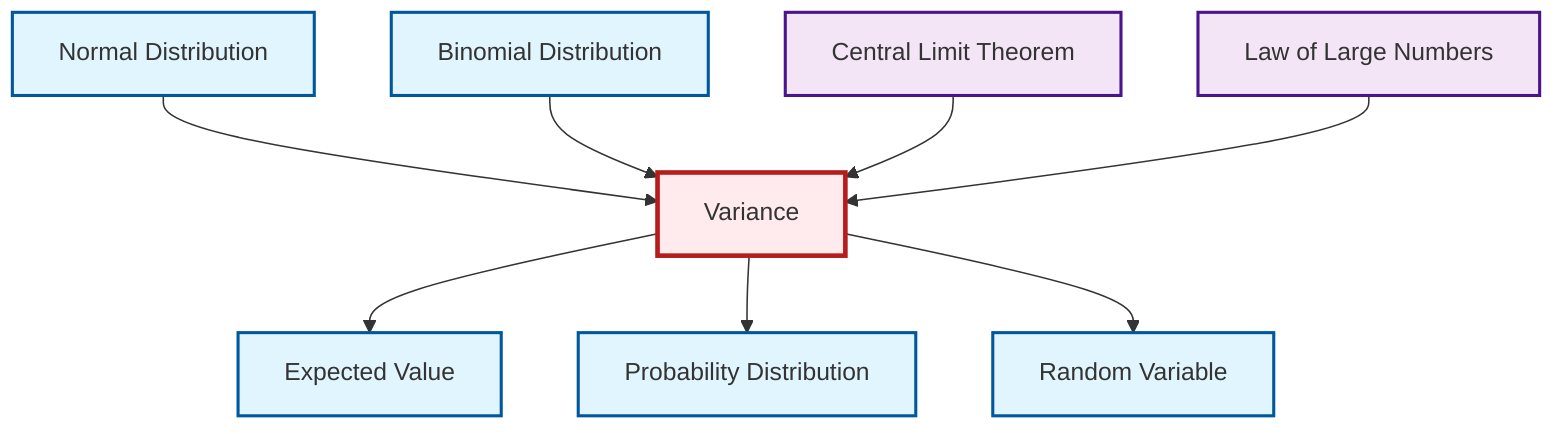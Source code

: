 graph TD
    classDef definition fill:#e1f5fe,stroke:#01579b,stroke-width:2px
    classDef theorem fill:#f3e5f5,stroke:#4a148c,stroke-width:2px
    classDef axiom fill:#fff3e0,stroke:#e65100,stroke-width:2px
    classDef example fill:#e8f5e9,stroke:#1b5e20,stroke-width:2px
    classDef current fill:#ffebee,stroke:#b71c1c,stroke-width:3px
    thm-law-of-large-numbers["Law of Large Numbers"]:::theorem
    def-random-variable["Random Variable"]:::definition
    def-normal-distribution["Normal Distribution"]:::definition
    def-probability-distribution["Probability Distribution"]:::definition
    def-expectation["Expected Value"]:::definition
    def-binomial-distribution["Binomial Distribution"]:::definition
    def-variance["Variance"]:::definition
    thm-central-limit["Central Limit Theorem"]:::theorem
    def-variance --> def-expectation
    def-variance --> def-probability-distribution
    def-normal-distribution --> def-variance
    def-binomial-distribution --> def-variance
    def-variance --> def-random-variable
    thm-central-limit --> def-variance
    thm-law-of-large-numbers --> def-variance
    class def-variance current